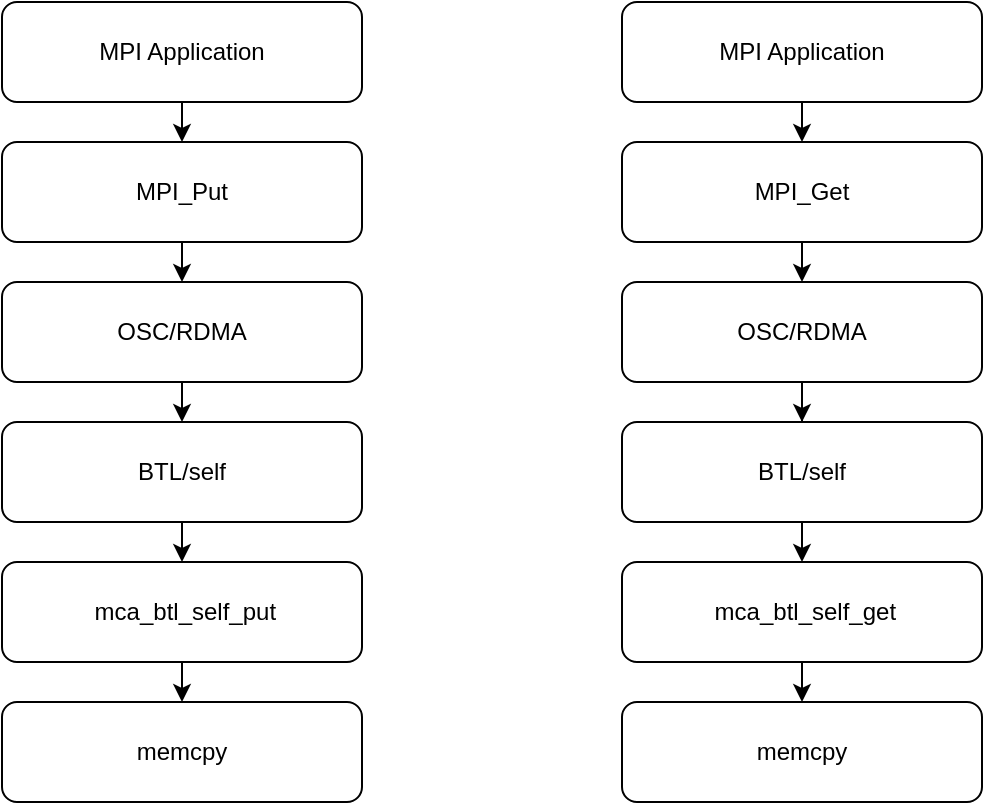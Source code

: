 <mxfile version="28.2.3">
  <diagram name="第 1 页" id="ytLrsxmjYRKp6ieVhupl">
    <mxGraphModel dx="1403" dy="784" grid="1" gridSize="10" guides="1" tooltips="1" connect="1" arrows="1" fold="1" page="1" pageScale="1" pageWidth="827" pageHeight="1169" math="0" shadow="0">
      <root>
        <mxCell id="0" />
        <mxCell id="1" parent="0" />
        <mxCell id="0EARbRujs-TBIKwj7hGL-1" style="edgeStyle=orthogonalEdgeStyle;rounded=0;orthogonalLoop=1;jettySize=auto;html=1;exitX=0.5;exitY=1;exitDx=0;exitDy=0;entryX=0.5;entryY=0;entryDx=0;entryDy=0;fontFamily=Helvetica;fontSize=12;fontColor=default;" edge="1" parent="1" source="0EARbRujs-TBIKwj7hGL-2" target="0EARbRujs-TBIKwj7hGL-4">
          <mxGeometry relative="1" as="geometry" />
        </mxCell>
        <mxCell id="0EARbRujs-TBIKwj7hGL-2" value="MPI Application" style="rounded=1;whiteSpace=wrap;html=1;fillColor=none;" vertex="1" parent="1">
          <mxGeometry x="169" y="50" width="180" height="50" as="geometry" />
        </mxCell>
        <mxCell id="0EARbRujs-TBIKwj7hGL-3" style="edgeStyle=orthogonalEdgeStyle;rounded=0;orthogonalLoop=1;jettySize=auto;html=1;exitX=0.5;exitY=1;exitDx=0;exitDy=0;entryX=0.5;entryY=0;entryDx=0;entryDy=0;fontFamily=Helvetica;fontSize=12;fontColor=default;" edge="1" parent="1" source="0EARbRujs-TBIKwj7hGL-4" target="0EARbRujs-TBIKwj7hGL-6">
          <mxGeometry relative="1" as="geometry" />
        </mxCell>
        <mxCell id="0EARbRujs-TBIKwj7hGL-4" value="MPI_Put" style="rounded=1;whiteSpace=wrap;html=1;fillColor=none;" vertex="1" parent="1">
          <mxGeometry x="169" y="120" width="180" height="50" as="geometry" />
        </mxCell>
        <mxCell id="0EARbRujs-TBIKwj7hGL-35" style="edgeStyle=orthogonalEdgeStyle;rounded=0;orthogonalLoop=1;jettySize=auto;html=1;exitX=0.5;exitY=1;exitDx=0;exitDy=0;entryX=0.5;entryY=0;entryDx=0;entryDy=0;" edge="1" parent="1" source="0EARbRujs-TBIKwj7hGL-6" target="0EARbRujs-TBIKwj7hGL-29">
          <mxGeometry relative="1" as="geometry" />
        </mxCell>
        <mxCell id="0EARbRujs-TBIKwj7hGL-6" value="OSC/RDMA" style="rounded=1;whiteSpace=wrap;html=1;fillColor=none;" vertex="1" parent="1">
          <mxGeometry x="169" y="190" width="180" height="50" as="geometry" />
        </mxCell>
        <mxCell id="0EARbRujs-TBIKwj7hGL-7" style="edgeStyle=orthogonalEdgeStyle;rounded=0;orthogonalLoop=1;jettySize=auto;html=1;exitX=0.5;exitY=1;exitDx=0;exitDy=0;entryX=0.5;entryY=0;entryDx=0;entryDy=0;fontFamily=Helvetica;fontSize=12;fontColor=default;" edge="1" parent="1" target="0EARbRujs-TBIKwj7hGL-9">
          <mxGeometry relative="1" as="geometry">
            <mxPoint x="279" y="300" as="sourcePoint" />
          </mxGeometry>
        </mxCell>
        <mxCell id="0EARbRujs-TBIKwj7hGL-16" style="edgeStyle=orthogonalEdgeStyle;rounded=0;orthogonalLoop=1;jettySize=auto;html=1;exitX=0.5;exitY=1;exitDx=0;exitDy=0;entryX=0.509;entryY=-0.02;entryDx=0;entryDy=0;entryPerimeter=0;" edge="1" parent="1" target="0EARbRujs-TBIKwj7hGL-11">
          <mxGeometry relative="1" as="geometry">
            <mxPoint x="279" y="370" as="sourcePoint" />
          </mxGeometry>
        </mxCell>
        <mxCell id="0EARbRujs-TBIKwj7hGL-24" style="edgeStyle=orthogonalEdgeStyle;rounded=0;orthogonalLoop=1;jettySize=auto;html=1;exitX=0.5;exitY=1;exitDx=0;exitDy=0;entryX=0.5;entryY=0;entryDx=0;entryDy=0;fontFamily=Helvetica;fontSize=12;fontColor=default;" edge="1" parent="1" source="0EARbRujs-TBIKwj7hGL-25" target="0EARbRujs-TBIKwj7hGL-27">
          <mxGeometry relative="1" as="geometry" />
        </mxCell>
        <mxCell id="0EARbRujs-TBIKwj7hGL-25" value="MPI Application" style="rounded=1;whiteSpace=wrap;html=1;fillColor=none;" vertex="1" parent="1">
          <mxGeometry x="479" y="50" width="180" height="50" as="geometry" />
        </mxCell>
        <mxCell id="0EARbRujs-TBIKwj7hGL-26" style="edgeStyle=orthogonalEdgeStyle;rounded=0;orthogonalLoop=1;jettySize=auto;html=1;exitX=0.5;exitY=1;exitDx=0;exitDy=0;entryX=0.5;entryY=0;entryDx=0;entryDy=0;fontFamily=Helvetica;fontSize=12;fontColor=default;" edge="1" parent="1" source="0EARbRujs-TBIKwj7hGL-27" target="0EARbRujs-TBIKwj7hGL-28">
          <mxGeometry relative="1" as="geometry" />
        </mxCell>
        <mxCell id="0EARbRujs-TBIKwj7hGL-27" value="MPI_Get" style="rounded=1;whiteSpace=wrap;html=1;fillColor=none;" vertex="1" parent="1">
          <mxGeometry x="479" y="120" width="180" height="50" as="geometry" />
        </mxCell>
        <mxCell id="0EARbRujs-TBIKwj7hGL-38" style="edgeStyle=orthogonalEdgeStyle;rounded=0;orthogonalLoop=1;jettySize=auto;html=1;exitX=0.5;exitY=1;exitDx=0;exitDy=0;" edge="1" parent="1" source="0EARbRujs-TBIKwj7hGL-28" target="0EARbRujs-TBIKwj7hGL-31">
          <mxGeometry relative="1" as="geometry" />
        </mxCell>
        <mxCell id="0EARbRujs-TBIKwj7hGL-28" value="OSC/RDMA" style="rounded=1;whiteSpace=wrap;html=1;fillColor=none;" vertex="1" parent="1">
          <mxGeometry x="479" y="190" width="180" height="50" as="geometry" />
        </mxCell>
        <mxCell id="0EARbRujs-TBIKwj7hGL-36" style="edgeStyle=orthogonalEdgeStyle;rounded=0;orthogonalLoop=1;jettySize=auto;html=1;exitX=0.5;exitY=1;exitDx=0;exitDy=0;entryX=0.5;entryY=0;entryDx=0;entryDy=0;" edge="1" parent="1" source="0EARbRujs-TBIKwj7hGL-29" target="0EARbRujs-TBIKwj7hGL-30">
          <mxGeometry relative="1" as="geometry" />
        </mxCell>
        <mxCell id="0EARbRujs-TBIKwj7hGL-29" value="BTL/self" style="rounded=1;whiteSpace=wrap;html=1;fillColor=none;" vertex="1" parent="1">
          <mxGeometry x="169" y="260" width="180" height="50" as="geometry" />
        </mxCell>
        <mxCell id="0EARbRujs-TBIKwj7hGL-37" style="edgeStyle=orthogonalEdgeStyle;rounded=0;orthogonalLoop=1;jettySize=auto;html=1;exitX=0.5;exitY=1;exitDx=0;exitDy=0;entryX=0.5;entryY=0;entryDx=0;entryDy=0;" edge="1" parent="1" source="0EARbRujs-TBIKwj7hGL-30" target="0EARbRujs-TBIKwj7hGL-33">
          <mxGeometry relative="1" as="geometry" />
        </mxCell>
        <mxCell id="0EARbRujs-TBIKwj7hGL-30" value="&amp;nbsp;mca_btl_self_put" style="rounded=1;whiteSpace=wrap;html=1;fillColor=none;" vertex="1" parent="1">
          <mxGeometry x="169" y="330" width="180" height="50" as="geometry" />
        </mxCell>
        <mxCell id="0EARbRujs-TBIKwj7hGL-39" style="edgeStyle=orthogonalEdgeStyle;rounded=0;orthogonalLoop=1;jettySize=auto;html=1;exitX=0.5;exitY=1;exitDx=0;exitDy=0;entryX=0.5;entryY=0;entryDx=0;entryDy=0;" edge="1" parent="1" source="0EARbRujs-TBIKwj7hGL-31" target="0EARbRujs-TBIKwj7hGL-32">
          <mxGeometry relative="1" as="geometry" />
        </mxCell>
        <mxCell id="0EARbRujs-TBIKwj7hGL-31" value="BTL/self" style="rounded=1;whiteSpace=wrap;html=1;fillColor=none;" vertex="1" parent="1">
          <mxGeometry x="479" y="260" width="180" height="50" as="geometry" />
        </mxCell>
        <mxCell id="0EARbRujs-TBIKwj7hGL-40" style="edgeStyle=orthogonalEdgeStyle;rounded=0;orthogonalLoop=1;jettySize=auto;html=1;exitX=0.5;exitY=1;exitDx=0;exitDy=0;entryX=0.5;entryY=0;entryDx=0;entryDy=0;" edge="1" parent="1" source="0EARbRujs-TBIKwj7hGL-32" target="0EARbRujs-TBIKwj7hGL-34">
          <mxGeometry relative="1" as="geometry" />
        </mxCell>
        <mxCell id="0EARbRujs-TBIKwj7hGL-32" value="&amp;nbsp;mca_btl_self_get" style="rounded=1;whiteSpace=wrap;html=1;fillColor=none;" vertex="1" parent="1">
          <mxGeometry x="479" y="330" width="180" height="50" as="geometry" />
        </mxCell>
        <mxCell id="0EARbRujs-TBIKwj7hGL-33" value="memcpy" style="rounded=1;whiteSpace=wrap;html=1;fillColor=none;" vertex="1" parent="1">
          <mxGeometry x="169" y="400" width="180" height="50" as="geometry" />
        </mxCell>
        <mxCell id="0EARbRujs-TBIKwj7hGL-34" value="memcpy" style="rounded=1;whiteSpace=wrap;html=1;fillColor=none;" vertex="1" parent="1">
          <mxGeometry x="479" y="400" width="180" height="50" as="geometry" />
        </mxCell>
      </root>
    </mxGraphModel>
  </diagram>
</mxfile>
